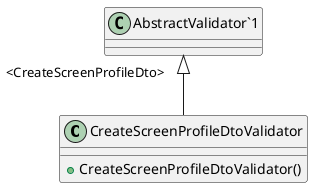 @startuml
class CreateScreenProfileDtoValidator {
    + CreateScreenProfileDtoValidator()
}
"AbstractValidator`1" "<CreateScreenProfileDto>" <|-- CreateScreenProfileDtoValidator
@enduml
